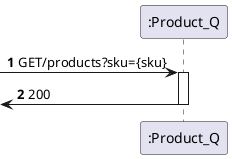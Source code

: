 @startuml
'https://plantuml.com/sequence-diagram

autonumber

participant ":Product_Q" as pro

-> pro: GET/products?sku={sku}
activate pro
[<- pro: 200
deactivate pro

@enduml